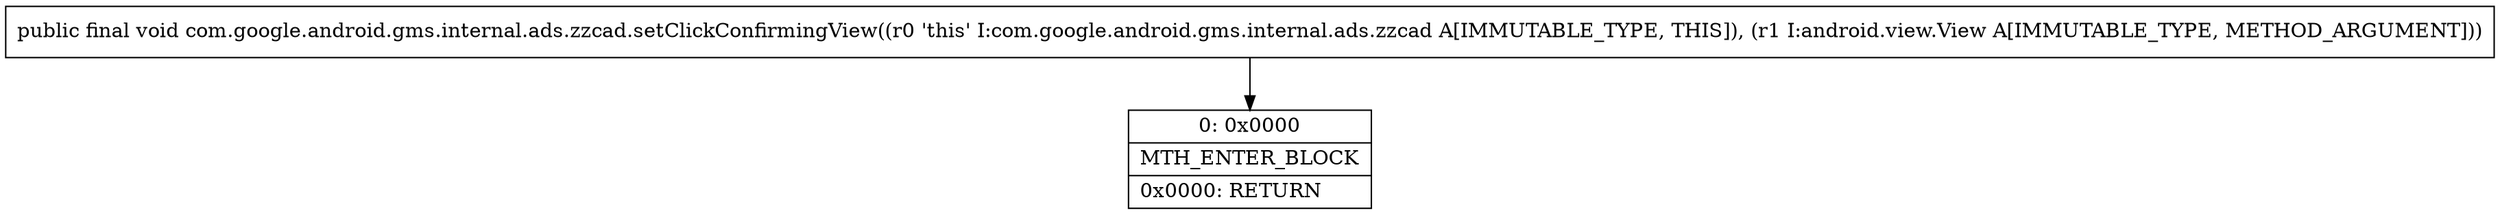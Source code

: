 digraph "CFG forcom.google.android.gms.internal.ads.zzcad.setClickConfirmingView(Landroid\/view\/View;)V" {
Node_0 [shape=record,label="{0\:\ 0x0000|MTH_ENTER_BLOCK\l|0x0000: RETURN   \l}"];
MethodNode[shape=record,label="{public final void com.google.android.gms.internal.ads.zzcad.setClickConfirmingView((r0 'this' I:com.google.android.gms.internal.ads.zzcad A[IMMUTABLE_TYPE, THIS]), (r1 I:android.view.View A[IMMUTABLE_TYPE, METHOD_ARGUMENT])) }"];
MethodNode -> Node_0;
}

